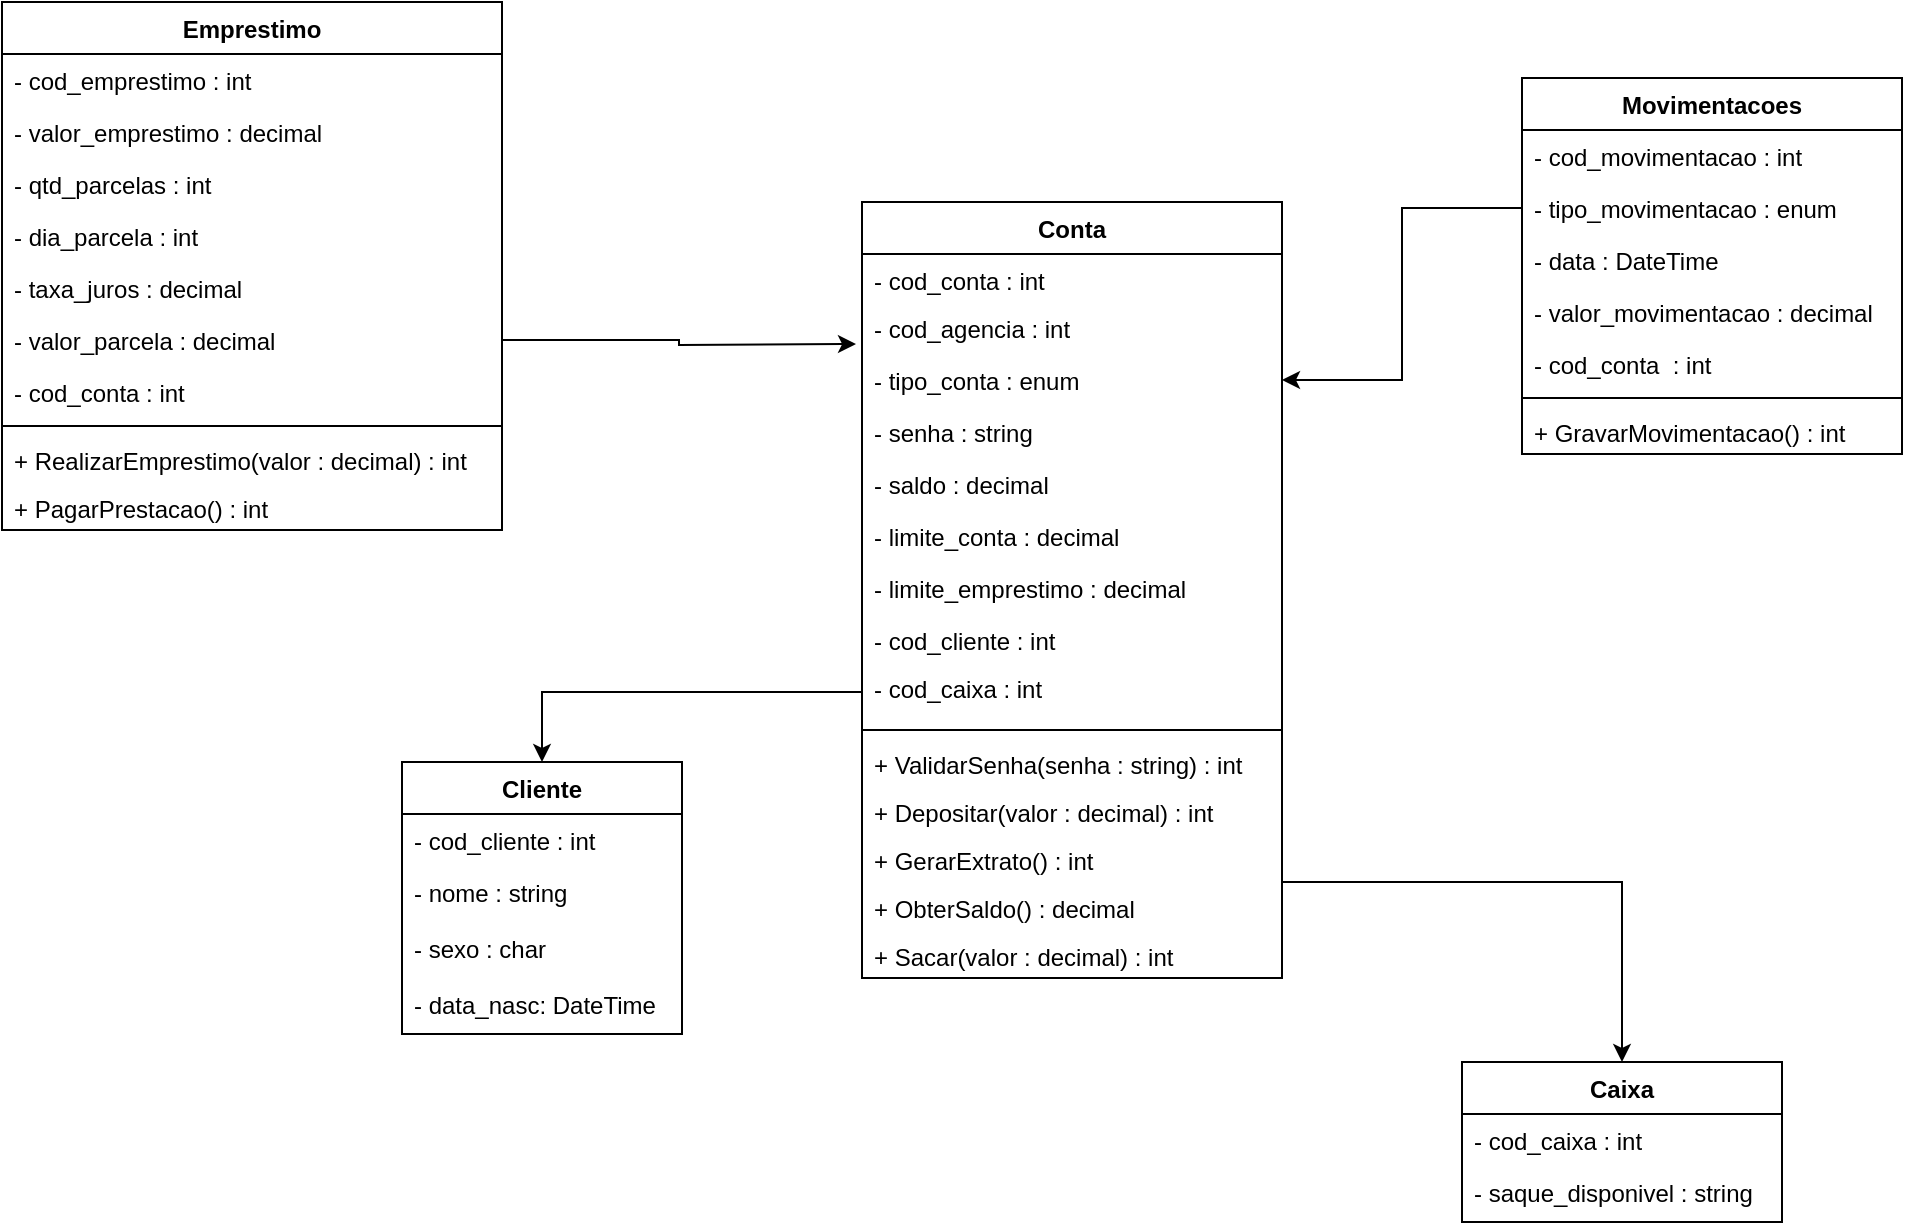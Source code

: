 <mxfile version="13.0.4" type="trello"><diagram id="TgWOOPi_uMnimKc2sIWP" name="Page-1"><mxGraphModel dx="1558" dy="694" grid="1" gridSize="10" guides="1" tooltips="1" connect="1" arrows="1" fold="1" page="0" pageScale="1" pageWidth="827" pageHeight="1169" math="0" shadow="0"><root><mxCell id="0"/><mxCell id="1" parent="0"/><mxCell id="rc4knd7k2t03tOCxx5UH-2" value="Conta" style="swimlane;fontStyle=1;align=center;verticalAlign=top;childLayout=stackLayout;horizontal=1;startSize=26;horizontalStack=0;resizeParent=1;resizeParentMax=0;resizeLast=0;collapsible=1;marginBottom=0;fillColor=#ffffff;swimlaneLine=1;expand=1;" parent="1" vertex="1"><mxGeometry x="210" y="140" width="210" height="388" as="geometry"><mxRectangle x="190" y="210" width="70" height="26" as="alternateBounds"/></mxGeometry></mxCell><mxCell id="rc4knd7k2t03tOCxx5UH-3" value="- cod_conta : int" style="text;strokeColor=none;fillColor=none;align=left;verticalAlign=top;spacingLeft=4;spacingRight=4;overflow=hidden;rotatable=0;points=[[0,0.5],[1,0.5]];portConstraint=eastwest;" parent="rc4knd7k2t03tOCxx5UH-2" vertex="1"><mxGeometry y="26" width="210" height="24" as="geometry"/></mxCell><mxCell id="rc4knd7k2t03tOCxx5UH-4" value="- cod_agencia : int" style="text;strokeColor=none;fillColor=none;align=left;verticalAlign=top;spacingLeft=4;spacingRight=4;overflow=hidden;rotatable=0;points=[[0,0.5],[1,0.5]];portConstraint=eastwest;" parent="rc4knd7k2t03tOCxx5UH-2" vertex="1"><mxGeometry y="50" width="210" height="26" as="geometry"/></mxCell><mxCell id="rc4knd7k2t03tOCxx5UH-5" value="- tipo_conta : enum" style="text;strokeColor=none;fillColor=none;align=left;verticalAlign=top;spacingLeft=4;spacingRight=4;overflow=hidden;rotatable=0;points=[[0,0.5],[1,0.5]];portConstraint=eastwest;" parent="rc4knd7k2t03tOCxx5UH-2" vertex="1"><mxGeometry y="76" width="210" height="26" as="geometry"/></mxCell><mxCell id="rc4knd7k2t03tOCxx5UH-6" value="- senha : string" style="text;strokeColor=none;fillColor=none;align=left;verticalAlign=top;spacingLeft=4;spacingRight=4;overflow=hidden;rotatable=0;points=[[0,0.5],[1,0.5]];portConstraint=eastwest;" parent="rc4knd7k2t03tOCxx5UH-2" vertex="1"><mxGeometry y="102" width="210" height="26" as="geometry"/></mxCell><mxCell id="rc4knd7k2t03tOCxx5UH-7" value="- saldo : decimal" style="text;strokeColor=none;fillColor=none;align=left;verticalAlign=top;spacingLeft=4;spacingRight=4;overflow=hidden;rotatable=0;points=[[0,0.5],[1,0.5]];portConstraint=eastwest;" parent="rc4knd7k2t03tOCxx5UH-2" vertex="1"><mxGeometry y="128" width="210" height="26" as="geometry"/></mxCell><mxCell id="rc4knd7k2t03tOCxx5UH-9" value="- limite_conta : decimal" style="text;strokeColor=none;fillColor=none;align=left;verticalAlign=top;spacingLeft=4;spacingRight=4;overflow=hidden;rotatable=0;points=[[0,0.5],[1,0.5]];portConstraint=eastwest;" parent="rc4knd7k2t03tOCxx5UH-2" vertex="1"><mxGeometry y="154" width="210" height="26" as="geometry"/></mxCell><mxCell id="rc4knd7k2t03tOCxx5UH-10" value="- limite_emprestimo : decimal" style="text;strokeColor=none;fillColor=none;align=left;verticalAlign=top;spacingLeft=4;spacingRight=4;overflow=hidden;rotatable=0;points=[[0,0.5],[1,0.5]];portConstraint=eastwest;" parent="rc4knd7k2t03tOCxx5UH-2" vertex="1"><mxGeometry y="180" width="210" height="26" as="geometry"/></mxCell><mxCell id="rc4knd7k2t03tOCxx5UH-8" value="- cod_cliente : int" style="text;strokeColor=none;fillColor=none;align=left;verticalAlign=top;spacingLeft=4;spacingRight=4;overflow=hidden;rotatable=0;points=[[0,0.5],[1,0.5]];portConstraint=eastwest;" parent="rc4knd7k2t03tOCxx5UH-2" vertex="1"><mxGeometry y="206" width="210" height="24" as="geometry"/></mxCell><mxCell id="BikKawkl8vP5FWfjM8iG-25" value="- cod_caixa : int" style="text;strokeColor=none;fillColor=none;align=left;verticalAlign=top;spacingLeft=4;spacingRight=4;overflow=hidden;rotatable=0;points=[[0,0.5],[1,0.5]];portConstraint=eastwest;" parent="rc4knd7k2t03tOCxx5UH-2" vertex="1"><mxGeometry y="230" width="210" height="30" as="geometry"/></mxCell><mxCell id="rc4knd7k2t03tOCxx5UH-11" value="" style="line;strokeWidth=1;fillColor=none;align=left;verticalAlign=middle;spacingTop=-1;spacingLeft=3;spacingRight=3;rotatable=0;labelPosition=right;points=[];portConstraint=eastwest;" parent="rc4knd7k2t03tOCxx5UH-2" vertex="1"><mxGeometry y="260" width="210" height="8" as="geometry"/></mxCell><mxCell id="rc4knd7k2t03tOCxx5UH-12" value="+ ValidarSenha(senha : string) : int" style="text;strokeColor=none;fillColor=none;align=left;verticalAlign=top;spacingLeft=4;spacingRight=4;overflow=hidden;rotatable=0;points=[[0,0.5],[1,0.5]];portConstraint=eastwest;" parent="rc4knd7k2t03tOCxx5UH-2" vertex="1"><mxGeometry y="268" width="210" height="24" as="geometry"/></mxCell><mxCell id="rc4knd7k2t03tOCxx5UH-13" value="+ Depositar(valor : decimal) : int" style="text;strokeColor=none;fillColor=none;align=left;verticalAlign=top;spacingLeft=4;spacingRight=4;overflow=hidden;rotatable=0;points=[[0,0.5],[1,0.5]];portConstraint=eastwest;" parent="rc4knd7k2t03tOCxx5UH-2" vertex="1"><mxGeometry y="292" width="210" height="24" as="geometry"/></mxCell><mxCell id="rc4knd7k2t03tOCxx5UH-14" value="+ GerarExtrato() : int" style="text;strokeColor=none;fillColor=none;align=left;verticalAlign=top;spacingLeft=4;spacingRight=4;overflow=hidden;rotatable=0;points=[[0,0.5],[1,0.5]];portConstraint=eastwest;" parent="rc4knd7k2t03tOCxx5UH-2" vertex="1"><mxGeometry y="316" width="210" height="24" as="geometry"/></mxCell><mxCell id="rc4knd7k2t03tOCxx5UH-15" value="+ ObterSaldo() : decimal" style="text;strokeColor=none;fillColor=none;align=left;verticalAlign=top;spacingLeft=4;spacingRight=4;overflow=hidden;rotatable=0;points=[[0,0.5],[1,0.5]];portConstraint=eastwest;" parent="rc4knd7k2t03tOCxx5UH-2" vertex="1"><mxGeometry y="340" width="210" height="24" as="geometry"/></mxCell><mxCell id="rc4knd7k2t03tOCxx5UH-16" value="+ Sacar(valor : decimal) : int" style="text;strokeColor=none;fillColor=none;align=left;verticalAlign=top;spacingLeft=4;spacingRight=4;overflow=hidden;rotatable=0;points=[[0,0.5],[1,0.5]];portConstraint=eastwest;" parent="rc4knd7k2t03tOCxx5UH-2" vertex="1"><mxGeometry y="364" width="210" height="24" as="geometry"/></mxCell><mxCell id="rc4knd7k2t03tOCxx5UH-18" value="Cliente" style="swimlane;fontStyle=1;childLayout=stackLayout;horizontal=1;startSize=26;fillColor=#ffffff;horizontalStack=0;resizeParent=1;resizeParentMax=0;resizeLast=0;collapsible=1;marginBottom=0;strokeColor=#000000;" parent="1" vertex="1"><mxGeometry x="-20" y="420" width="140" height="136" as="geometry"/></mxCell><object label="- cod_cliente : int" cod_cliente="" id="rc4knd7k2t03tOCxx5UH-19"><mxCell style="text;strokeColor=none;fillColor=none;align=left;verticalAlign=top;spacingLeft=4;spacingRight=4;overflow=hidden;rotatable=0;points=[[0,0.5],[1,0.5]];portConstraint=eastwest;" parent="rc4knd7k2t03tOCxx5UH-18" vertex="1"><mxGeometry y="26" width="140" height="26" as="geometry"/></mxCell></object><object label="- nome : string" cod_cliente="" id="rc4knd7k2t03tOCxx5UH-20"><mxCell style="text;strokeColor=none;fillColor=none;align=left;verticalAlign=top;spacingLeft=4;spacingRight=4;overflow=hidden;rotatable=0;points=[[0,0.5],[1,0.5]];portConstraint=eastwest;" parent="rc4knd7k2t03tOCxx5UH-18" vertex="1"><mxGeometry y="52" width="140" height="28" as="geometry"/></mxCell></object><object label="- sexo : char" cod_cliente="" id="BikKawkl8vP5FWfjM8iG-29"><mxCell style="text;strokeColor=none;fillColor=none;align=left;verticalAlign=top;spacingLeft=4;spacingRight=4;overflow=hidden;rotatable=0;points=[[0,0.5],[1,0.5]];portConstraint=eastwest;" parent="rc4knd7k2t03tOCxx5UH-18" vertex="1"><mxGeometry y="80" width="140" height="28" as="geometry"/></mxCell></object><object label="- data_nasc: DateTime" cod_cliente="" id="BikKawkl8vP5FWfjM8iG-28"><mxCell style="text;strokeColor=none;fillColor=none;align=left;verticalAlign=top;spacingLeft=4;spacingRight=4;overflow=hidden;rotatable=0;points=[[0,0.5],[1,0.5]];portConstraint=eastwest;" parent="rc4knd7k2t03tOCxx5UH-18" vertex="1"><mxGeometry y="108" width="140" height="28" as="geometry"/></mxCell></object><mxCell id="1B1af23PAzAPZAyGkLC6-5" style="edgeStyle=orthogonalEdgeStyle;rounded=0;orthogonalLoop=1;jettySize=auto;html=1;exitX=1;exitY=0.5;exitDx=0;exitDy=0;" edge="1" parent="1" source="rc4knd7k2t03tOCxx5UH-37"><mxGeometry relative="1" as="geometry"><mxPoint x="207" y="211" as="targetPoint"/></mxGeometry></mxCell><mxCell id="rc4knd7k2t03tOCxx5UH-30" value="Emprestimo" style="swimlane;fontStyle=1;align=center;verticalAlign=top;childLayout=stackLayout;horizontal=1;startSize=26;horizontalStack=0;resizeParent=1;resizeParentMax=0;resizeLast=0;collapsible=1;marginBottom=0;" parent="1" vertex="1"><mxGeometry x="-220" y="40" width="250" height="264" as="geometry"/></mxCell><mxCell id="rc4knd7k2t03tOCxx5UH-32" value="- cod_emprestimo : int" style="text;strokeColor=none;fillColor=none;align=left;verticalAlign=top;spacingLeft=4;spacingRight=4;overflow=hidden;rotatable=0;points=[[0,0.5],[1,0.5]];portConstraint=eastwest;" parent="rc4knd7k2t03tOCxx5UH-30" vertex="1"><mxGeometry y="26" width="250" height="26" as="geometry"/></mxCell><mxCell id="rc4knd7k2t03tOCxx5UH-33" value="- valor_emprestimo : decimal" style="text;strokeColor=none;fillColor=none;align=left;verticalAlign=top;spacingLeft=4;spacingRight=4;overflow=hidden;rotatable=0;points=[[0,0.5],[1,0.5]];portConstraint=eastwest;" parent="rc4knd7k2t03tOCxx5UH-30" vertex="1"><mxGeometry y="52" width="250" height="26" as="geometry"/></mxCell><mxCell id="rc4knd7k2t03tOCxx5UH-34" value="- qtd_parcelas : int" style="text;strokeColor=none;fillColor=none;align=left;verticalAlign=top;spacingLeft=4;spacingRight=4;overflow=hidden;rotatable=0;points=[[0,0.5],[1,0.5]];portConstraint=eastwest;" parent="rc4knd7k2t03tOCxx5UH-30" vertex="1"><mxGeometry y="78" width="250" height="26" as="geometry"/></mxCell><mxCell id="rc4knd7k2t03tOCxx5UH-35" value="- dia_parcela : int" style="text;strokeColor=none;fillColor=none;align=left;verticalAlign=top;spacingLeft=4;spacingRight=4;overflow=hidden;rotatable=0;points=[[0,0.5],[1,0.5]];portConstraint=eastwest;" parent="rc4knd7k2t03tOCxx5UH-30" vertex="1"><mxGeometry y="104" width="250" height="26" as="geometry"/></mxCell><mxCell id="rc4knd7k2t03tOCxx5UH-36" value="- taxa_juros : decimal" style="text;strokeColor=none;fillColor=none;align=left;verticalAlign=top;spacingLeft=4;spacingRight=4;overflow=hidden;rotatable=0;points=[[0,0.5],[1,0.5]];portConstraint=eastwest;" parent="rc4knd7k2t03tOCxx5UH-30" vertex="1"><mxGeometry y="130" width="250" height="26" as="geometry"/></mxCell><mxCell id="rc4knd7k2t03tOCxx5UH-37" value="- valor_parcela : decimal" style="text;strokeColor=none;fillColor=none;align=left;verticalAlign=top;spacingLeft=4;spacingRight=4;overflow=hidden;rotatable=0;points=[[0,0.5],[1,0.5]];portConstraint=eastwest;" parent="rc4knd7k2t03tOCxx5UH-30" vertex="1"><mxGeometry y="156" width="250" height="26" as="geometry"/></mxCell><mxCell id="rc4knd7k2t03tOCxx5UH-31" value="- cod_conta : int" style="text;strokeColor=none;fillColor=none;align=left;verticalAlign=top;spacingLeft=4;spacingRight=4;overflow=hidden;rotatable=0;points=[[0,0.5],[1,0.5]];portConstraint=eastwest;" parent="rc4knd7k2t03tOCxx5UH-30" vertex="1"><mxGeometry y="182" width="250" height="26" as="geometry"/></mxCell><mxCell id="rc4knd7k2t03tOCxx5UH-38" value="" style="line;strokeWidth=1;fillColor=none;align=left;verticalAlign=middle;spacingTop=-1;spacingLeft=3;spacingRight=3;rotatable=0;labelPosition=right;points=[];portConstraint=eastwest;" parent="rc4knd7k2t03tOCxx5UH-30" vertex="1"><mxGeometry y="208" width="250" height="8" as="geometry"/></mxCell><mxCell id="rc4knd7k2t03tOCxx5UH-39" value="+ RealizarEmprestimo(valor : decimal) : int" style="text;strokeColor=none;fillColor=none;align=left;verticalAlign=top;spacingLeft=4;spacingRight=4;overflow=hidden;rotatable=0;points=[[0,0.5],[1,0.5]];portConstraint=eastwest;" parent="rc4knd7k2t03tOCxx5UH-30" vertex="1"><mxGeometry y="216" width="250" height="24" as="geometry"/></mxCell><mxCell id="BikKawkl8vP5FWfjM8iG-27" value="+ PagarPrestacao() : int" style="text;strokeColor=none;fillColor=none;align=left;verticalAlign=top;spacingLeft=4;spacingRight=4;overflow=hidden;rotatable=0;points=[[0,0.5],[1,0.5]];portConstraint=eastwest;" parent="rc4knd7k2t03tOCxx5UH-30" vertex="1"><mxGeometry y="240" width="250" height="24" as="geometry"/></mxCell><mxCell id="1B1af23PAzAPZAyGkLC6-6" style="edgeStyle=orthogonalEdgeStyle;rounded=0;orthogonalLoop=1;jettySize=auto;html=1;exitX=0;exitY=0.5;exitDx=0;exitDy=0;entryX=0.5;entryY=0;entryDx=0;entryDy=0;" edge="1" parent="1" source="BikKawkl8vP5FWfjM8iG-25" target="rc4knd7k2t03tOCxx5UH-18"><mxGeometry relative="1" as="geometry"/></mxCell><mxCell id="1B1af23PAzAPZAyGkLC6-7" style="edgeStyle=orthogonalEdgeStyle;rounded=0;orthogonalLoop=1;jettySize=auto;html=1;exitX=1;exitY=0.5;exitDx=0;exitDy=0;entryX=0.5;entryY=0;entryDx=0;entryDy=0;" edge="1" parent="1" source="rc4knd7k2t03tOCxx5UH-8" target="BikKawkl8vP5FWfjM8iG-20"><mxGeometry relative="1" as="geometry"><Array as="points"><mxPoint x="420" y="480"/><mxPoint x="590" y="480"/></Array></mxGeometry></mxCell><mxCell id="BikKawkl8vP5FWfjM8iG-20" value="Caixa" style="swimlane;fontStyle=1;childLayout=stackLayout;horizontal=1;startSize=26;fillColor=#ffffff;horizontalStack=0;resizeParent=1;resizeParentMax=0;resizeLast=0;collapsible=1;marginBottom=0;strokeColor=#000000;" parent="1" vertex="1"><mxGeometry x="510" y="570" width="160" height="80" as="geometry"/></mxCell><object label="- cod_caixa : int" cod_cliente="" id="BikKawkl8vP5FWfjM8iG-21"><mxCell style="text;strokeColor=none;fillColor=none;align=left;verticalAlign=top;spacingLeft=4;spacingRight=4;overflow=hidden;rotatable=0;points=[[0,0.5],[1,0.5]];portConstraint=eastwest;" parent="BikKawkl8vP5FWfjM8iG-20" vertex="1"><mxGeometry y="26" width="160" height="26" as="geometry"/></mxCell></object><object label="- saque_disponivel : string" cod_cliente="" id="BikKawkl8vP5FWfjM8iG-22"><mxCell style="text;strokeColor=none;fillColor=none;align=left;verticalAlign=top;spacingLeft=4;spacingRight=4;overflow=hidden;rotatable=0;points=[[0,0.5],[1,0.5]];portConstraint=eastwest;" parent="BikKawkl8vP5FWfjM8iG-20" vertex="1"><mxGeometry y="52" width="160" height="28" as="geometry"/></mxCell></object><mxCell id="rc4knd7k2t03tOCxx5UH-22" value="Movimentacoes" style="swimlane;fontStyle=1;align=center;verticalAlign=top;childLayout=stackLayout;horizontal=1;startSize=26;horizontalStack=0;resizeParent=1;resizeParentMax=0;resizeLast=0;collapsible=1;marginBottom=0;" parent="1" vertex="1"><mxGeometry x="540" y="78" width="190" height="188" as="geometry"/></mxCell><mxCell id="rc4knd7k2t03tOCxx5UH-23" value="- cod_movimentacao : int" style="text;strokeColor=none;fillColor=none;align=left;verticalAlign=top;spacingLeft=4;spacingRight=4;overflow=hidden;rotatable=0;points=[[0,0.5],[1,0.5]];portConstraint=eastwest;" parent="rc4knd7k2t03tOCxx5UH-22" vertex="1"><mxGeometry y="26" width="190" height="26" as="geometry"/></mxCell><mxCell id="rc4knd7k2t03tOCxx5UH-25" value="- tipo_movimentacao : enum" style="text;strokeColor=none;fillColor=none;align=left;verticalAlign=top;spacingLeft=4;spacingRight=4;overflow=hidden;rotatable=0;points=[[0,0.5],[1,0.5]];portConstraint=eastwest;" parent="rc4knd7k2t03tOCxx5UH-22" vertex="1"><mxGeometry y="52" width="190" height="26" as="geometry"/></mxCell><mxCell id="rc4knd7k2t03tOCxx5UH-26" value="- data : DateTime" style="text;strokeColor=none;fillColor=none;align=left;verticalAlign=top;spacingLeft=4;spacingRight=4;overflow=hidden;rotatable=0;points=[[0,0.5],[1,0.5]];portConstraint=eastwest;" parent="rc4knd7k2t03tOCxx5UH-22" vertex="1"><mxGeometry y="78" width="190" height="26" as="geometry"/></mxCell><mxCell id="rc4knd7k2t03tOCxx5UH-27" value="- valor_movimentacao : decimal" style="text;strokeColor=none;fillColor=none;align=left;verticalAlign=top;spacingLeft=4;spacingRight=4;overflow=hidden;rotatable=0;points=[[0,0.5],[1,0.5]];portConstraint=eastwest;" parent="rc4knd7k2t03tOCxx5UH-22" vertex="1"><mxGeometry y="104" width="190" height="26" as="geometry"/></mxCell><mxCell id="rc4knd7k2t03tOCxx5UH-24" value="- cod_conta  : int" style="text;strokeColor=none;fillColor=none;align=left;verticalAlign=top;spacingLeft=4;spacingRight=4;overflow=hidden;rotatable=0;points=[[0,0.5],[1,0.5]];portConstraint=eastwest;" parent="rc4knd7k2t03tOCxx5UH-22" vertex="1"><mxGeometry y="130" width="190" height="26" as="geometry"/></mxCell><mxCell id="rc4knd7k2t03tOCxx5UH-28" value="" style="line;strokeWidth=1;fillColor=none;align=left;verticalAlign=middle;spacingTop=-1;spacingLeft=3;spacingRight=3;rotatable=0;labelPosition=right;points=[];portConstraint=eastwest;" parent="rc4knd7k2t03tOCxx5UH-22" vertex="1"><mxGeometry y="156" width="190" height="8" as="geometry"/></mxCell><mxCell id="rc4knd7k2t03tOCxx5UH-29" value="+ GravarMovimentacao() : int" style="text;strokeColor=none;fillColor=none;align=left;verticalAlign=top;spacingLeft=4;spacingRight=4;overflow=hidden;rotatable=0;points=[[0,0.5],[1,0.5]];portConstraint=eastwest;" parent="rc4knd7k2t03tOCxx5UH-22" vertex="1"><mxGeometry y="164" width="190" height="24" as="geometry"/></mxCell><mxCell id="1B1af23PAzAPZAyGkLC6-9" style="edgeStyle=orthogonalEdgeStyle;rounded=0;orthogonalLoop=1;jettySize=auto;html=1;exitX=0;exitY=0.5;exitDx=0;exitDy=0;entryX=1;entryY=0.5;entryDx=0;entryDy=0;" edge="1" parent="1" source="rc4knd7k2t03tOCxx5UH-25" target="rc4knd7k2t03tOCxx5UH-5"><mxGeometry relative="1" as="geometry"/></mxCell></root></mxGraphModel></diagram></mxfile>